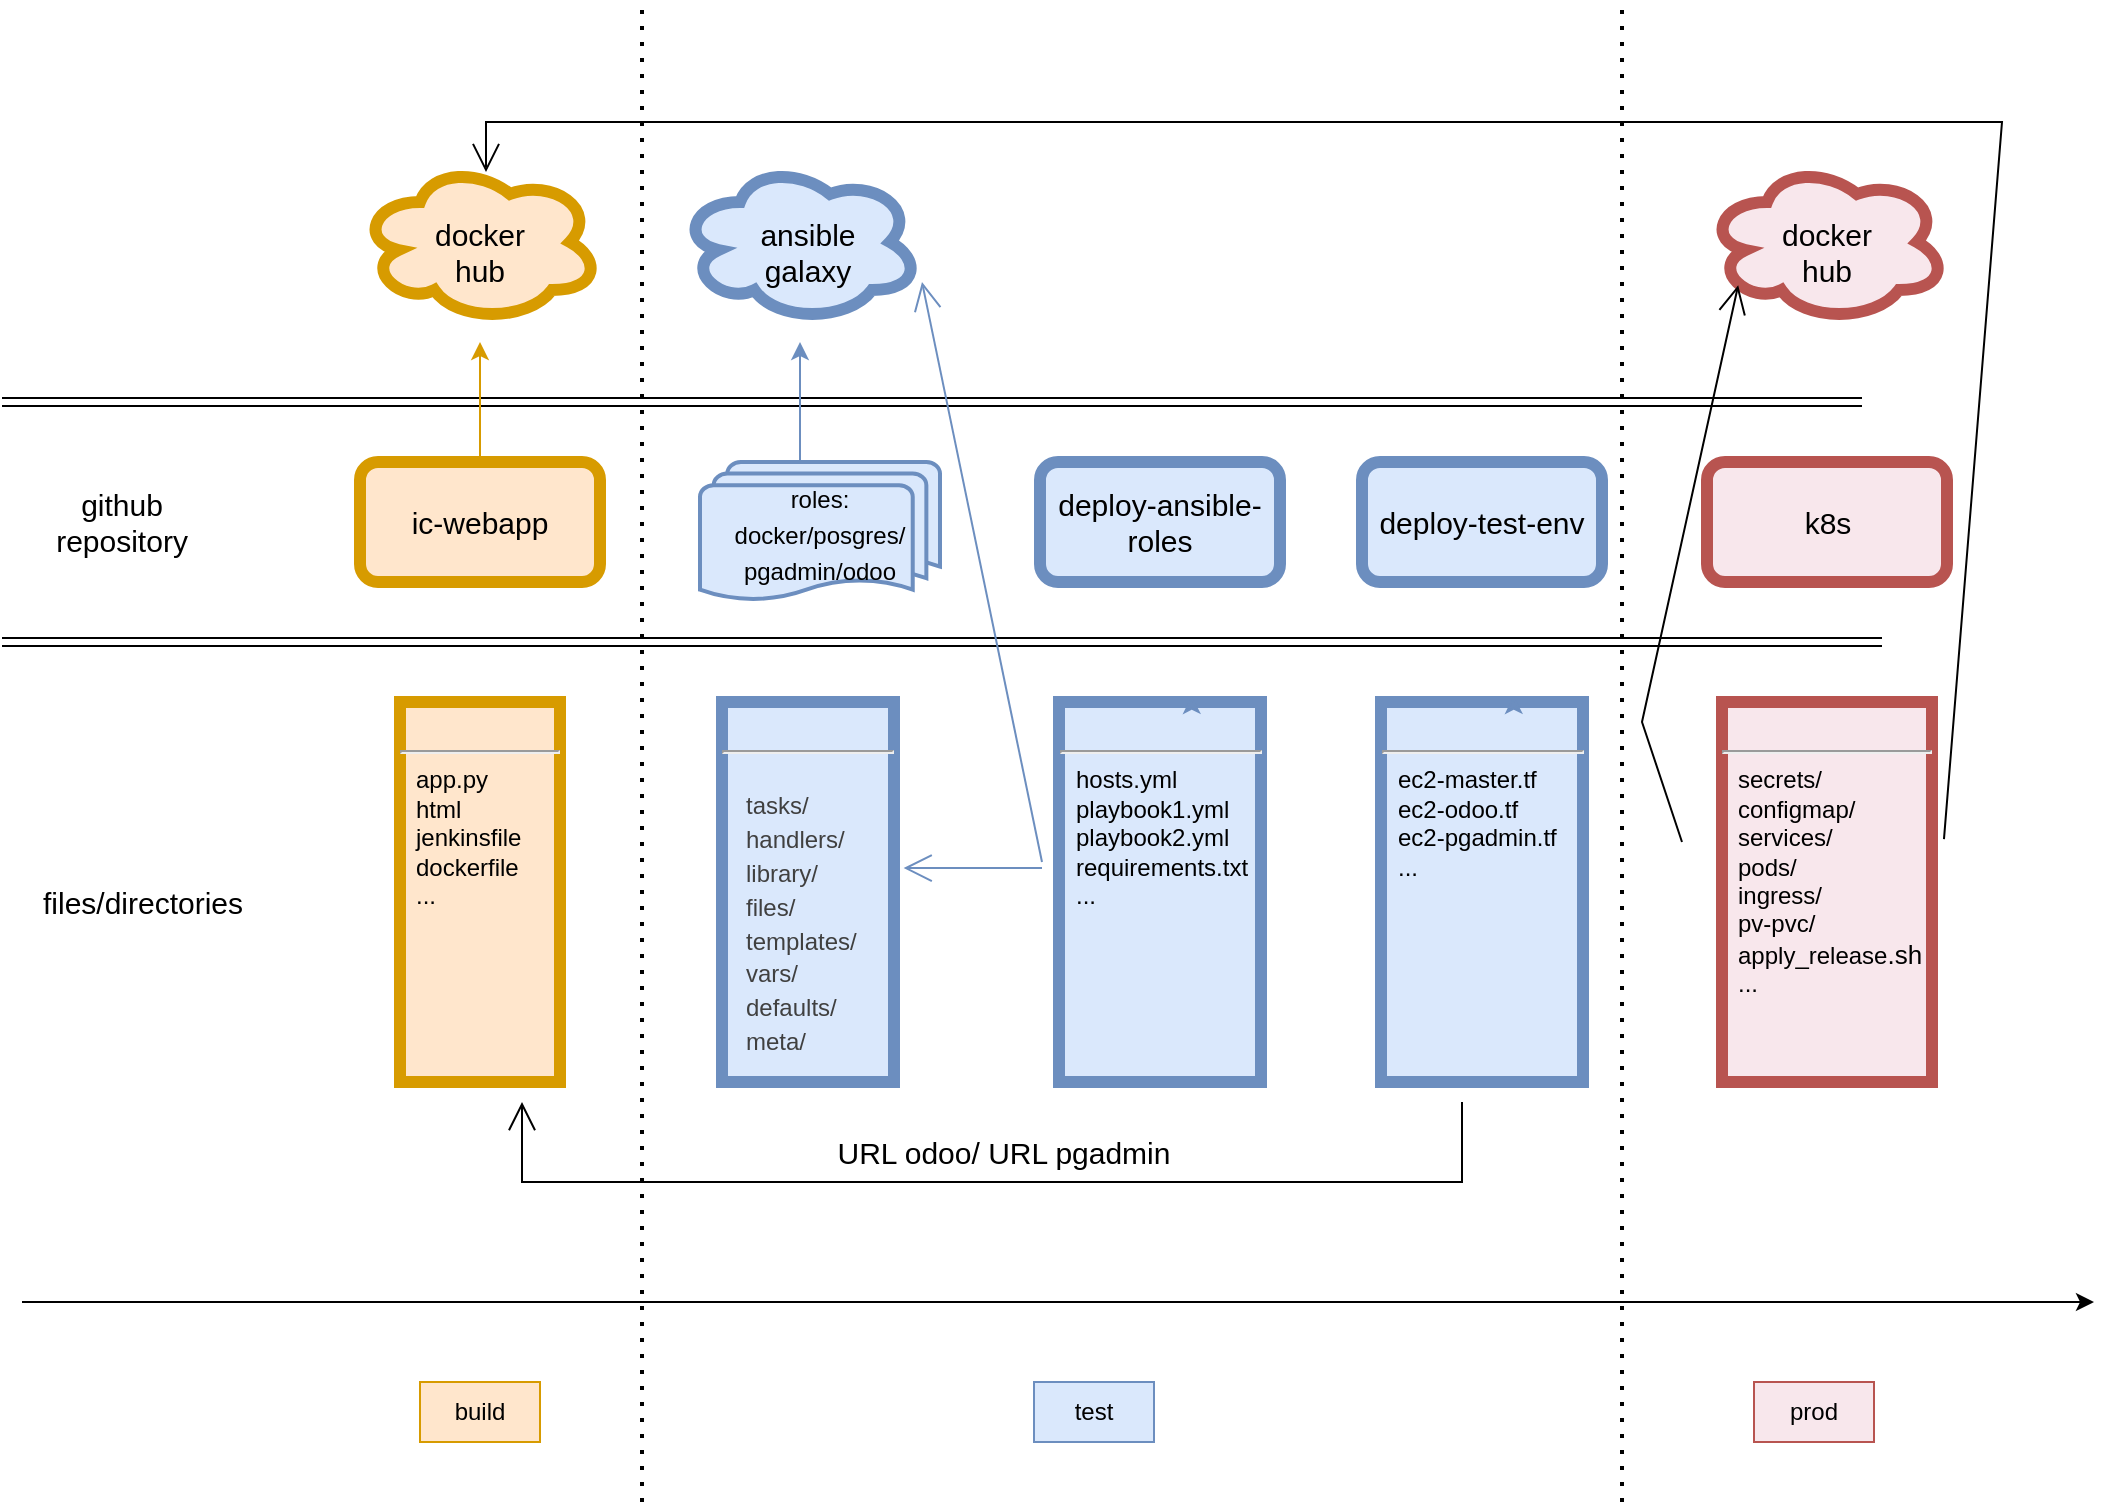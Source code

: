 <mxfile version="16.2.7" type="github">
  <diagram id="ZeBfRk2dOWByRmsT1V4G" name="Page-1">
    <mxGraphModel dx="1153" dy="643" grid="1" gridSize="10" guides="1" tooltips="1" connect="1" arrows="1" fold="1" page="1" pageScale="1" pageWidth="1169" pageHeight="827" math="0" shadow="0">
      <root>
        <mxCell id="0" />
        <mxCell id="1" parent="0" />
        <mxCell id="jtCU4074a3mI-ceyGWHn-13" value="" style="ellipse;shape=cloud;whiteSpace=wrap;html=1;fontSize=15;strokeWidth=6;fillColor=#F8E7EC;strokeColor=#b85450;" parent="1" vertex="1">
          <mxGeometry x="936.5" y="120" width="120" height="80" as="geometry" />
        </mxCell>
        <mxCell id="dc6btwLu6tQNZGXYXvcv-23" value="" style="ellipse;shape=cloud;whiteSpace=wrap;html=1;fontSize=15;strokeWidth=6;fillColor=#dae8fc;strokeColor=#6c8ebf;" parent="1" vertex="1">
          <mxGeometry x="423" y="120" width="120" height="80" as="geometry" />
        </mxCell>
        <mxCell id="dc6btwLu6tQNZGXYXvcv-21" value="" style="ellipse;shape=cloud;whiteSpace=wrap;html=1;fontSize=15;strokeWidth=6;fillColor=#ffe6cc;strokeColor=#d79b00;" parent="1" vertex="1">
          <mxGeometry x="263" y="120" width="120" height="80" as="geometry" />
        </mxCell>
        <mxCell id="dc6btwLu6tQNZGXYXvcv-1" value="" style="shape=link;html=1;rounded=0;" parent="1" edge="1">
          <mxGeometry width="100" relative="1" as="geometry">
            <mxPoint x="84" y="240" as="sourcePoint" />
            <mxPoint x="1014" y="240" as="targetPoint" />
          </mxGeometry>
        </mxCell>
        <mxCell id="dc6btwLu6tQNZGXYXvcv-2" value="" style="shape=link;html=1;rounded=0;" parent="1" edge="1">
          <mxGeometry width="100" relative="1" as="geometry">
            <mxPoint x="84" y="360" as="sourcePoint" />
            <mxPoint x="1024" y="360" as="targetPoint" />
          </mxGeometry>
        </mxCell>
        <mxCell id="dc6btwLu6tQNZGXYXvcv-3" value="docker hub" style="text;html=1;align=center;verticalAlign=middle;whiteSpace=wrap;rounded=0;strokeWidth=6;fontSize=15;" parent="1" vertex="1">
          <mxGeometry x="293" y="150" width="60" height="30" as="geometry" />
        </mxCell>
        <mxCell id="dc6btwLu6tQNZGXYXvcv-5" value="ansible galaxy" style="text;html=1;align=center;verticalAlign=middle;whiteSpace=wrap;rounded=0;fontSize=15;" parent="1" vertex="1">
          <mxGeometry x="457" y="150" width="60" height="30" as="geometry" />
        </mxCell>
        <mxCell id="dc6btwLu6tQNZGXYXvcv-13" style="edgeStyle=orthogonalEdgeStyle;rounded=0;orthogonalLoop=1;jettySize=auto;html=1;exitX=0.5;exitY=0;exitDx=0;exitDy=0;fontSize=12;fillColor=#ffe6cc;strokeColor=#d79b00;" parent="1" source="dc6btwLu6tQNZGXYXvcv-9" edge="1">
          <mxGeometry relative="1" as="geometry">
            <mxPoint x="323" y="210" as="targetPoint" />
          </mxGeometry>
        </mxCell>
        <mxCell id="dc6btwLu6tQNZGXYXvcv-9" value="ic-webapp" style="rounded=1;whiteSpace=wrap;html=1;fontSize=15;strokeWidth=6;fillColor=#ffe6cc;strokeColor=#d79b00;" parent="1" vertex="1">
          <mxGeometry x="263" y="270" width="120" height="60" as="geometry" />
        </mxCell>
        <mxCell id="dc6btwLu6tQNZGXYXvcv-11" value="&lt;font style=&quot;font-size: 12px ; line-height: 0.9&quot;&gt;roles:&lt;br&gt;docker/posgres/&lt;br&gt;pgadmin/odoo&lt;/font&gt;" style="strokeWidth=2;html=1;shape=mxgraph.flowchart.multi-document;whiteSpace=wrap;fontSize=15;spacing=0;align=center;fillColor=#dae8fc;strokeColor=#6c8ebf;" parent="1" vertex="1">
          <mxGeometry x="433" y="270" width="120" height="70" as="geometry" />
        </mxCell>
        <mxCell id="dc6btwLu6tQNZGXYXvcv-17" value="" style="endArrow=classic;html=1;rounded=0;fontSize=12;fillColor=#dae8fc;strokeColor=#6c8ebf;" parent="1" edge="1">
          <mxGeometry width="50" height="50" relative="1" as="geometry">
            <mxPoint x="483" y="270" as="sourcePoint" />
            <mxPoint x="483" y="210" as="targetPoint" />
          </mxGeometry>
        </mxCell>
        <mxCell id="dc6btwLu6tQNZGXYXvcv-19" value="&lt;font style=&quot;font-size: 15px&quot;&gt;github repository&lt;/font&gt;" style="text;html=1;strokeColor=none;fillColor=none;align=center;verticalAlign=middle;whiteSpace=wrap;rounded=0;fontSize=12;" parent="1" vertex="1">
          <mxGeometry x="114" y="285" width="60" height="30" as="geometry" />
        </mxCell>
        <mxCell id="dc6btwLu6tQNZGXYXvcv-33" value="&lt;p style=&quot;margin: 0px ; margin-top: 4px ; text-align: center ; text-decoration: underline&quot;&gt;&lt;br&gt;&lt;/p&gt;&lt;hr&gt;&lt;p style=&quot;margin: 0px ; margin-left: 8px&quot;&gt;app.py&lt;/p&gt;&lt;p style=&quot;margin: 0px ; margin-left: 8px&quot;&gt;html&lt;br&gt;&lt;/p&gt;&lt;p style=&quot;margin: 0px ; margin-left: 8px&quot;&gt;jenkinsfile&lt;/p&gt;&lt;p style=&quot;margin: 0px ; margin-left: 8px&quot;&gt;dockerfile&lt;/p&gt;&lt;p style=&quot;margin: 0px ; margin-left: 8px&quot;&gt;...&lt;/p&gt;" style="verticalAlign=top;align=left;overflow=fill;fontSize=12;fontFamily=Helvetica;html=1;strokeWidth=6;fillColor=#ffe6cc;strokeColor=#d79b00;" parent="1" vertex="1">
          <mxGeometry x="283" y="390" width="80" height="190" as="geometry" />
        </mxCell>
        <mxCell id="dc6btwLu6tQNZGXYXvcv-35" value="&lt;p style=&quot;margin: 0px ; margin-top: 4px ; text-align: center ; text-decoration: underline&quot;&gt;&lt;br&gt;&lt;/p&gt;&lt;hr&gt;&lt;pre style=&quot;box-sizing: border-box ; line-height: 1.4 ; margin-top: 0px ; margin-bottom: 0px ; padding: 12px ; overflow: auto ; color: rgb(64 , 64 , 64)&quot;&gt;&lt;font face=&quot;Helvetica&quot;&gt;tasks/&lt;br&gt;handlers/&lt;br&gt;library/&lt;br&gt;files/&lt;br&gt;templates/&lt;br&gt;vars/&lt;br&gt;defaults/&lt;br&gt;meta/&lt;/font&gt;&lt;/pre&gt;" style="verticalAlign=top;align=left;overflow=fill;fontSize=12;fontFamily=Helvetica;html=1;strokeWidth=6;fillColor=#dae8fc;strokeColor=#6c8ebf;" parent="1" vertex="1">
          <mxGeometry x="444" y="390" width="86" height="190" as="geometry" />
        </mxCell>
        <mxCell id="dc6btwLu6tQNZGXYXvcv-37" value="files/directories" style="text;html=1;align=center;verticalAlign=middle;resizable=0;points=[];autosize=1;strokeColor=none;fillColor=none;fontSize=15;fontFamily=Helvetica;" parent="1" vertex="1">
          <mxGeometry x="94" y="480" width="120" height="20" as="geometry" />
        </mxCell>
        <mxCell id="dc6btwLu6tQNZGXYXvcv-38" value="&lt;p style=&quot;margin: 0px ; margin-top: 4px ; text-align: center ; text-decoration: underline&quot;&gt;&lt;br&gt;&lt;/p&gt;&lt;hr&gt;&lt;p style=&quot;margin: 0px ; margin-left: 8px&quot;&gt;hosts.yml&lt;/p&gt;&lt;p style=&quot;margin: 0px ; margin-left: 8px&quot;&gt;playbook1.yml&lt;br&gt;&lt;/p&gt;&lt;p style=&quot;margin: 0px ; margin-left: 8px&quot;&gt;playbook2.yml&lt;/p&gt;&lt;p style=&quot;margin: 0px ; margin-left: 8px&quot;&gt;requirements.txt&lt;/p&gt;&lt;p style=&quot;margin: 0px ; margin-left: 8px&quot;&gt;...&lt;/p&gt;" style="verticalAlign=top;align=left;overflow=fill;fontSize=12;fontFamily=Helvetica;html=1;strokeWidth=6;fillColor=#dae8fc;strokeColor=#6c8ebf;" parent="1" vertex="1">
          <mxGeometry x="612.5" y="390" width="101" height="190" as="geometry" />
        </mxCell>
        <mxCell id="dc6btwLu6tQNZGXYXvcv-39" value="deploy-ansible-roles" style="rounded=1;whiteSpace=wrap;html=1;fontSize=15;strokeWidth=6;fillColor=#dae8fc;strokeColor=#6c8ebf;" parent="1" vertex="1">
          <mxGeometry x="603" y="270" width="120" height="60" as="geometry" />
        </mxCell>
        <mxCell id="dc6btwLu6tQNZGXYXvcv-40" style="edgeStyle=orthogonalEdgeStyle;rounded=0;orthogonalLoop=1;jettySize=auto;html=1;exitX=0.5;exitY=0;exitDx=0;exitDy=0;entryX=0.656;entryY=-0.016;entryDx=0;entryDy=0;entryPerimeter=0;fontFamily=Helvetica;fontSize=15;fillColor=#dae8fc;strokeColor=#6c8ebf;" parent="1" source="dc6btwLu6tQNZGXYXvcv-38" target="dc6btwLu6tQNZGXYXvcv-38" edge="1">
          <mxGeometry relative="1" as="geometry" />
        </mxCell>
        <mxCell id="dc6btwLu6tQNZGXYXvcv-45" value="&lt;p style=&quot;margin: 0px ; margin-top: 4px ; text-align: center ; text-decoration: underline&quot;&gt;&lt;br&gt;&lt;/p&gt;&lt;hr&gt;&lt;p style=&quot;margin: 0px ; margin-left: 8px&quot;&gt;ec2-master.tf&lt;/p&gt;&lt;p style=&quot;margin: 0px ; margin-left: 8px&quot;&gt;ec2-odoo.tf&lt;br&gt;&lt;/p&gt;&lt;p style=&quot;margin: 0px ; margin-left: 8px&quot;&gt;ec2-pgadmin.tf&lt;/p&gt;&lt;p style=&quot;margin: 0px ; margin-left: 8px&quot;&gt;...&lt;/p&gt;" style="verticalAlign=top;align=left;overflow=fill;fontSize=12;fontFamily=Helvetica;html=1;strokeWidth=6;fillColor=#dae8fc;strokeColor=#6c8ebf;" parent="1" vertex="1">
          <mxGeometry x="773.5" y="390" width="101" height="190" as="geometry" />
        </mxCell>
        <mxCell id="dc6btwLu6tQNZGXYXvcv-46" value="deploy-test-env" style="rounded=1;whiteSpace=wrap;html=1;fontSize=15;strokeWidth=6;fillColor=#dae8fc;strokeColor=#6c8ebf;" parent="1" vertex="1">
          <mxGeometry x="764" y="270" width="120" height="60" as="geometry" />
        </mxCell>
        <mxCell id="dc6btwLu6tQNZGXYXvcv-47" style="edgeStyle=orthogonalEdgeStyle;rounded=0;orthogonalLoop=1;jettySize=auto;html=1;exitX=0.5;exitY=0;exitDx=0;exitDy=0;entryX=0.656;entryY=-0.016;entryDx=0;entryDy=0;entryPerimeter=0;fontFamily=Helvetica;fontSize=15;fillColor=#dae8fc;strokeColor=#6c8ebf;" parent="1" source="dc6btwLu6tQNZGXYXvcv-45" target="dc6btwLu6tQNZGXYXvcv-45" edge="1">
          <mxGeometry relative="1" as="geometry" />
        </mxCell>
        <mxCell id="jtCU4074a3mI-ceyGWHn-5" value="" style="endArrow=open;endFill=1;endSize=12;html=1;rounded=0;fontFamily=Helvetica;fontSize=15;entryX=1.056;entryY=0.437;entryDx=0;entryDy=0;entryPerimeter=0;fillColor=#dae8fc;strokeColor=#6c8ebf;" parent="1" target="dc6btwLu6tQNZGXYXvcv-35" edge="1">
          <mxGeometry width="160" relative="1" as="geometry">
            <mxPoint x="604" y="473" as="sourcePoint" />
            <mxPoint x="704" y="510" as="targetPoint" />
          </mxGeometry>
        </mxCell>
        <mxCell id="jtCU4074a3mI-ceyGWHn-6" value="" style="endArrow=open;endFill=1;endSize=12;html=1;rounded=0;fontFamily=Helvetica;fontSize=15;" parent="1" edge="1">
          <mxGeometry width="160" relative="1" as="geometry">
            <mxPoint x="814" y="590" as="sourcePoint" />
            <mxPoint x="344" y="590" as="targetPoint" />
            <Array as="points">
              <mxPoint x="814" y="630" />
              <mxPoint x="344" y="630" />
            </Array>
          </mxGeometry>
        </mxCell>
        <mxCell id="jtCU4074a3mI-ceyGWHn-8" value="URL odoo/ URL pgadmin" style="text;html=1;strokeColor=none;fillColor=none;align=center;verticalAlign=middle;whiteSpace=wrap;rounded=0;fontFamily=Helvetica;fontSize=15;" parent="1" vertex="1">
          <mxGeometry x="498" y="600" width="174" height="30" as="geometry" />
        </mxCell>
        <mxCell id="jtCU4074a3mI-ceyGWHn-12" value="docker hub" style="text;html=1;align=center;verticalAlign=middle;whiteSpace=wrap;rounded=0;strokeWidth=6;fontSize=15;" parent="1" vertex="1">
          <mxGeometry x="990.25" y="150" width="12.5" height="30" as="geometry" />
        </mxCell>
        <mxCell id="jtCU4074a3mI-ceyGWHn-17" value="" style="endArrow=open;endFill=1;endSize=12;html=1;rounded=0;fontFamily=Helvetica;fontSize=12;fillColor=#dae8fc;strokeColor=#6c8ebf;" parent="1" edge="1">
          <mxGeometry width="160" relative="1" as="geometry">
            <mxPoint x="604" y="470" as="sourcePoint" />
            <mxPoint x="544" y="180" as="targetPoint" />
          </mxGeometry>
        </mxCell>
        <mxCell id="jtCU4074a3mI-ceyGWHn-20" value="" style="endArrow=open;endFill=1;endSize=12;html=1;rounded=0;fontFamily=Helvetica;fontSize=12;startArrow=none;entryX=0.13;entryY=0.77;entryDx=0;entryDy=0;entryPerimeter=0;" parent="1" target="jtCU4074a3mI-ceyGWHn-13" edge="1">
          <mxGeometry width="160" relative="1" as="geometry">
            <mxPoint x="924" y="460" as="sourcePoint" />
            <mxPoint x="844" y="230" as="targetPoint" />
            <Array as="points">
              <mxPoint x="904" y="400" />
            </Array>
          </mxGeometry>
        </mxCell>
        <mxCell id="jtCU4074a3mI-ceyGWHn-21" value="" style="endArrow=open;endFill=1;endSize=12;html=1;rounded=0;fontFamily=Helvetica;fontSize=12;entryX=0.525;entryY=0.063;entryDx=0;entryDy=0;entryPerimeter=0;exitX=1.057;exitY=0.361;exitDx=0;exitDy=0;exitPerimeter=0;" parent="1" source="jtCU4074a3mI-ceyGWHn-15" target="dc6btwLu6tQNZGXYXvcv-21" edge="1">
          <mxGeometry width="160" relative="1" as="geometry">
            <mxPoint x="204" y="450" as="sourcePoint" />
            <mxPoint x="284" y="360" as="targetPoint" />
            <Array as="points">
              <mxPoint x="1084" y="100" />
              <mxPoint x="326" y="100" />
            </Array>
          </mxGeometry>
        </mxCell>
        <mxCell id="jtCU4074a3mI-ceyGWHn-15" value="&lt;p style=&quot;margin: 0px ; margin-top: 4px ; text-align: center ; text-decoration: underline&quot;&gt;&lt;br&gt;&lt;/p&gt;&lt;hr&gt;&lt;p style=&quot;margin: 0px ; margin-left: 8px&quot;&gt;secrets/&lt;/p&gt;&lt;p style=&quot;margin: 0px ; margin-left: 8px&quot;&gt;configmap/&lt;br&gt;&lt;/p&gt;&lt;p style=&quot;margin: 0px ; margin-left: 8px&quot;&gt;services/&lt;/p&gt;&lt;p style=&quot;margin: 0px ; margin-left: 8px&quot;&gt;pods/&lt;/p&gt;&lt;p style=&quot;margin: 0px ; margin-left: 8px&quot;&gt;ingress/&lt;/p&gt;&lt;p style=&quot;margin: 0px ; margin-left: 8px&quot;&gt;pv-pvc/&lt;/p&gt;&lt;p style=&quot;margin: 0px 0px 0px 8px&quot;&gt;&lt;font style=&quot;font-size: 12px&quot;&gt;apply_release&lt;/font&gt;&lt;span style=&quot;font-size: 13px&quot;&gt;.sh&lt;/span&gt;&lt;br&gt;&lt;/p&gt;&lt;p style=&quot;margin: 0px ; margin-left: 8px&quot;&gt;...&lt;/p&gt;" style="verticalAlign=top;align=left;overflow=fill;fontSize=12;fontFamily=Helvetica;html=1;strokeWidth=6;fillColor=#F8E7EC;strokeColor=#b85450;" parent="1" vertex="1">
          <mxGeometry x="944" y="390" width="105" height="190" as="geometry" />
        </mxCell>
        <mxCell id="jtCU4074a3mI-ceyGWHn-14" value="k8s" style="rounded=1;whiteSpace=wrap;html=1;fontSize=15;strokeWidth=6;fillColor=#F8E7EC;strokeColor=#b85450;" parent="1" vertex="1">
          <mxGeometry x="936.5" y="270" width="120" height="60" as="geometry" />
        </mxCell>
        <mxCell id="jKUvogFyWq3tKawl6159-1" value="" style="endArrow=classic;html=1;rounded=0;" edge="1" parent="1">
          <mxGeometry width="50" height="50" relative="1" as="geometry">
            <mxPoint x="94" y="690" as="sourcePoint" />
            <mxPoint x="1130" y="690" as="targetPoint" />
          </mxGeometry>
        </mxCell>
        <mxCell id="jKUvogFyWq3tKawl6159-2" value="" style="endArrow=none;dashed=1;html=1;dashPattern=1 3;strokeWidth=2;rounded=0;" edge="1" parent="1">
          <mxGeometry width="50" height="50" relative="1" as="geometry">
            <mxPoint x="404" y="790" as="sourcePoint" />
            <mxPoint x="404" y="40" as="targetPoint" />
          </mxGeometry>
        </mxCell>
        <mxCell id="jKUvogFyWq3tKawl6159-4" value="" style="endArrow=none;dashed=1;html=1;dashPattern=1 3;strokeWidth=2;rounded=0;" edge="1" parent="1">
          <mxGeometry width="50" height="50" relative="1" as="geometry">
            <mxPoint x="894" y="790" as="sourcePoint" />
            <mxPoint x="894" y="40" as="targetPoint" />
          </mxGeometry>
        </mxCell>
        <mxCell id="jKUvogFyWq3tKawl6159-5" value="prod" style="text;html=1;strokeColor=#b85450;fillColor=#F8E7EC;align=center;verticalAlign=middle;whiteSpace=wrap;rounded=0;" vertex="1" parent="1">
          <mxGeometry x="960" y="730" width="60" height="30" as="geometry" />
        </mxCell>
        <mxCell id="jKUvogFyWq3tKawl6159-6" value="test" style="text;html=1;strokeColor=#6c8ebf;fillColor=#dae8fc;align=center;verticalAlign=middle;whiteSpace=wrap;rounded=0;" vertex="1" parent="1">
          <mxGeometry x="600" y="730" width="60" height="30" as="geometry" />
        </mxCell>
        <mxCell id="jKUvogFyWq3tKawl6159-7" value="build" style="text;html=1;strokeColor=#d79b00;fillColor=#ffe6cc;align=center;verticalAlign=middle;whiteSpace=wrap;rounded=0;" vertex="1" parent="1">
          <mxGeometry x="293" y="730" width="60" height="30" as="geometry" />
        </mxCell>
      </root>
    </mxGraphModel>
  </diagram>
</mxfile>
